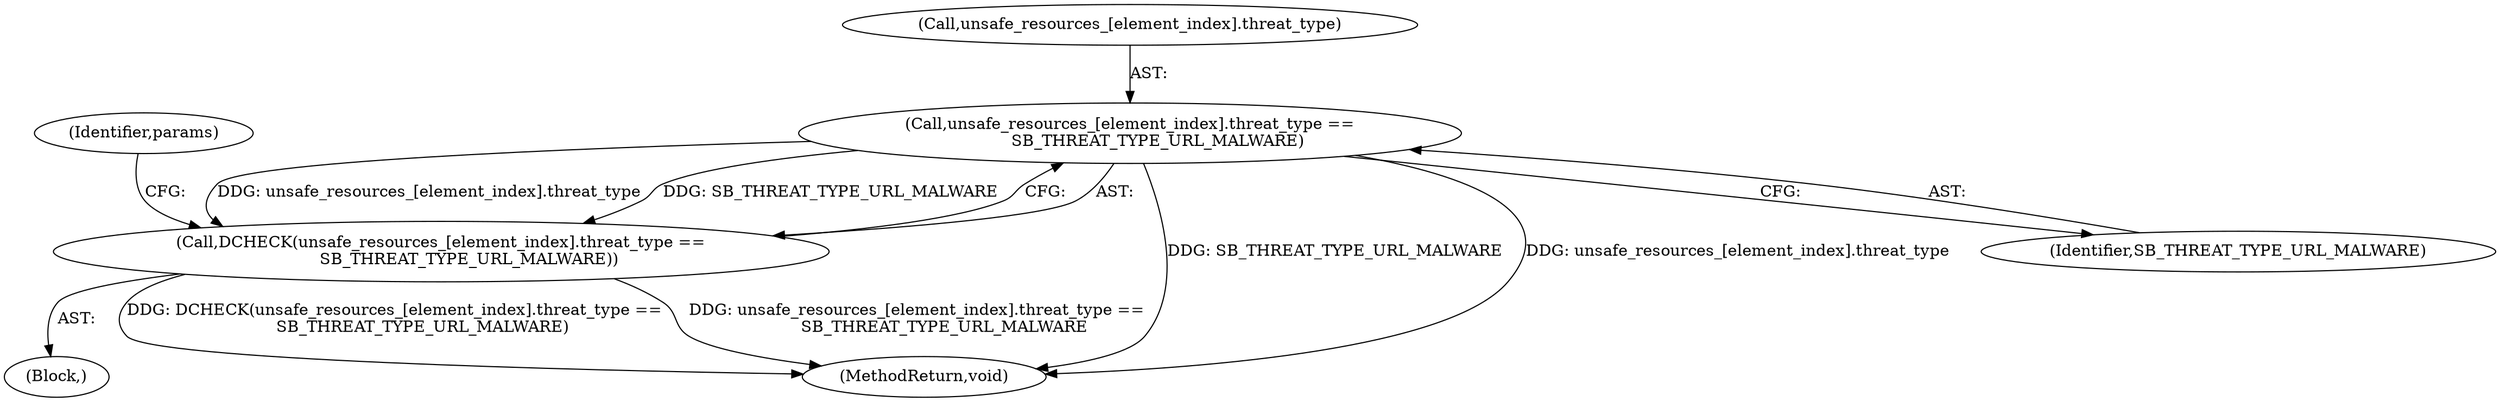 digraph "0_Chrome_d443be6fdfe17ca4f3ff1843ded362ff0cd01096@array" {
"1000399" [label="(Call,unsafe_resources_[element_index].threat_type ==\n           SB_THREAT_TYPE_URL_MALWARE)"];
"1000398" [label="(Call,DCHECK(unsafe_resources_[element_index].threat_type ==\n           SB_THREAT_TYPE_URL_MALWARE))"];
"1000421" [label="(MethodReturn,void)"];
"1000400" [label="(Call,unsafe_resources_[element_index].threat_type)"];
"1000386" [label="(Block,)"];
"1000405" [label="(Identifier,SB_THREAT_TYPE_URL_MALWARE)"];
"1000408" [label="(Identifier,params)"];
"1000399" [label="(Call,unsafe_resources_[element_index].threat_type ==\n           SB_THREAT_TYPE_URL_MALWARE)"];
"1000398" [label="(Call,DCHECK(unsafe_resources_[element_index].threat_type ==\n           SB_THREAT_TYPE_URL_MALWARE))"];
"1000399" -> "1000398"  [label="AST: "];
"1000399" -> "1000405"  [label="CFG: "];
"1000400" -> "1000399"  [label="AST: "];
"1000405" -> "1000399"  [label="AST: "];
"1000398" -> "1000399"  [label="CFG: "];
"1000399" -> "1000421"  [label="DDG: SB_THREAT_TYPE_URL_MALWARE"];
"1000399" -> "1000421"  [label="DDG: unsafe_resources_[element_index].threat_type"];
"1000399" -> "1000398"  [label="DDG: unsafe_resources_[element_index].threat_type"];
"1000399" -> "1000398"  [label="DDG: SB_THREAT_TYPE_URL_MALWARE"];
"1000398" -> "1000386"  [label="AST: "];
"1000408" -> "1000398"  [label="CFG: "];
"1000398" -> "1000421"  [label="DDG: DCHECK(unsafe_resources_[element_index].threat_type ==\n           SB_THREAT_TYPE_URL_MALWARE)"];
"1000398" -> "1000421"  [label="DDG: unsafe_resources_[element_index].threat_type ==\n           SB_THREAT_TYPE_URL_MALWARE"];
}
